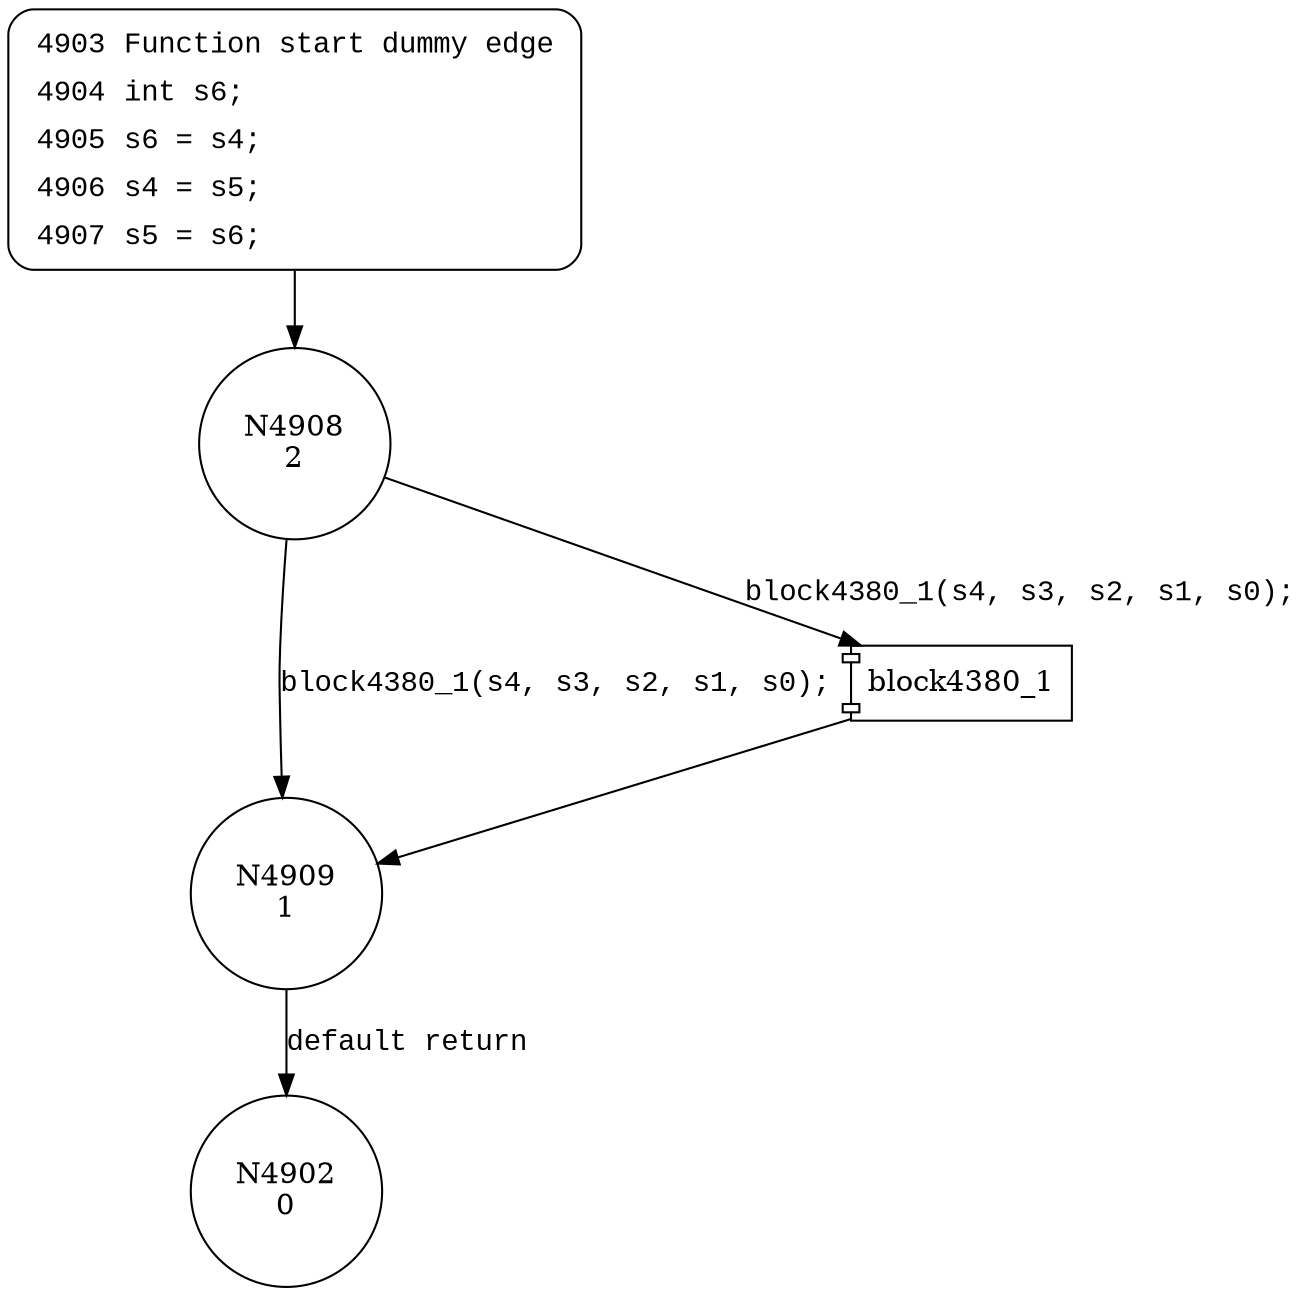 digraph block4450_0_1 {
4908 [shape="circle" label="N4908\n2"]
4909 [shape="circle" label="N4909\n1"]
4902 [shape="circle" label="N4902\n0"]
4903 [style="filled,bold" penwidth="1" fillcolor="white" fontname="Courier New" shape="Mrecord" label=<<table border="0" cellborder="0" cellpadding="3" bgcolor="white"><tr><td align="right">4903</td><td align="left">Function start dummy edge</td></tr><tr><td align="right">4904</td><td align="left">int s6;</td></tr><tr><td align="right">4905</td><td align="left">s6 = s4;</td></tr><tr><td align="right">4906</td><td align="left">s4 = s5;</td></tr><tr><td align="right">4907</td><td align="left">s5 = s6;</td></tr></table>>]
4903 -> 4908[label=""]
100253 [shape="component" label="block4380_1"]
4908 -> 100253 [label="block4380_1(s4, s3, s2, s1, s0);" fontname="Courier New"]
100253 -> 4909 [label="" fontname="Courier New"]
4908 -> 4909 [label="block4380_1(s4, s3, s2, s1, s0);" fontname="Courier New"]
4909 -> 4902 [label="default return" fontname="Courier New"]
}